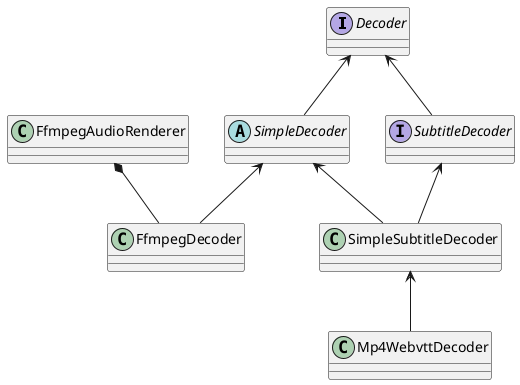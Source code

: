 
@startuml
'Decoder
interface Decoder
abstract class SimpleDecoder
interface SubtitleDecoder
class FfmpegDecoder
class SimpleSubtitleDecoder
class Mp4WebvttDecoder

Decoder <-- SimpleDecoder
Decoder <-- SubtitleDecoder
SimpleDecoder <-- FfmpegDecoder
SimpleDecoder <-- SimpleSubtitleDecoder
SubtitleDecoder <-- SimpleSubtitleDecoder
SimpleSubtitleDecoder <-- Mp4WebvttDecoder
FfmpegAudioRenderer *-- FfmpegDecoder
@enduml